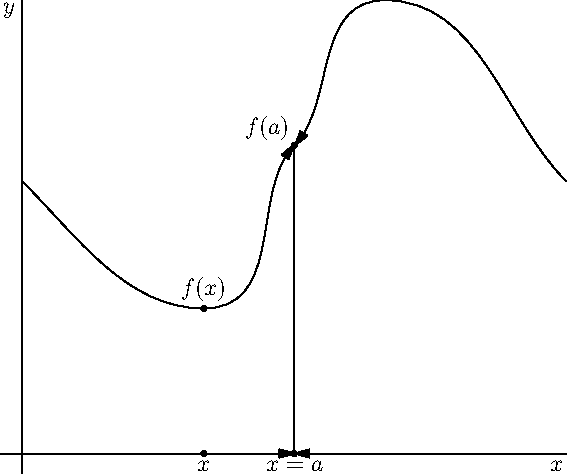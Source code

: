 size(10cm);
import graph;
xaxis("$x$");
yaxis("$y$");
draw((0,3){SE}..{E}(2,1.6){E}..{NE}(3,3.4),Arrow);
draw((6,3){NW}..{W}(4,5){W}..{SW}(3,3.4),Arrow);
draw((0,0)--(3,0),Arrow);
draw((6,0)--(3,0),Arrow);
draw((3,0)--(3,3.4));
dot("$x=a$",(3.0),S);
dot("$f(a)$",(3,3.4),NW);
dot("$x$",(2,0),S);
dot("$f(x)$",(2,1.6),N);
